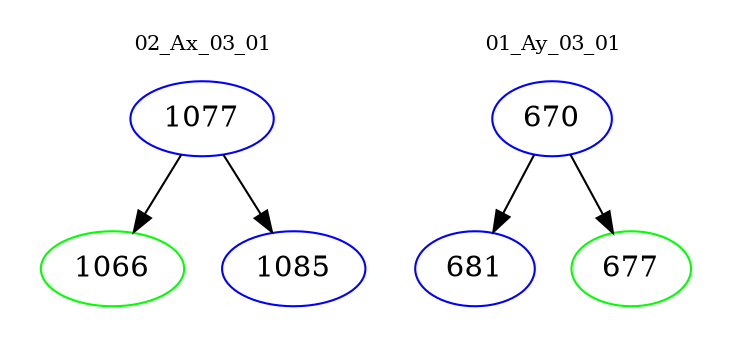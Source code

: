digraph{
subgraph cluster_0 {
color = white
label = "02_Ax_03_01";
fontsize=10;
T0_1077 [label="1077", color="blue"]
T0_1077 -> T0_1066 [color="black"]
T0_1066 [label="1066", color="green"]
T0_1077 -> T0_1085 [color="black"]
T0_1085 [label="1085", color="blue"]
}
subgraph cluster_1 {
color = white
label = "01_Ay_03_01";
fontsize=10;
T1_670 [label="670", color="blue"]
T1_670 -> T1_681 [color="black"]
T1_681 [label="681", color="blue"]
T1_670 -> T1_677 [color="black"]
T1_677 [label="677", color="green"]
}
}
